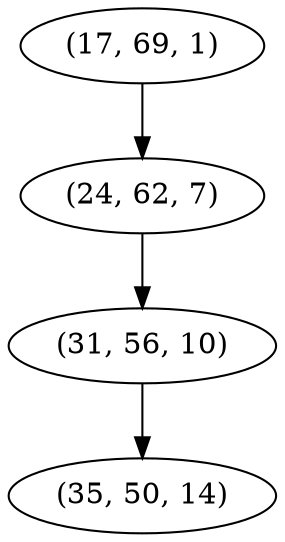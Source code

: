 digraph tree {
    "(17, 69, 1)";
    "(24, 62, 7)";
    "(31, 56, 10)";
    "(35, 50, 14)";
    "(17, 69, 1)" -> "(24, 62, 7)";
    "(24, 62, 7)" -> "(31, 56, 10)";
    "(31, 56, 10)" -> "(35, 50, 14)";
}
